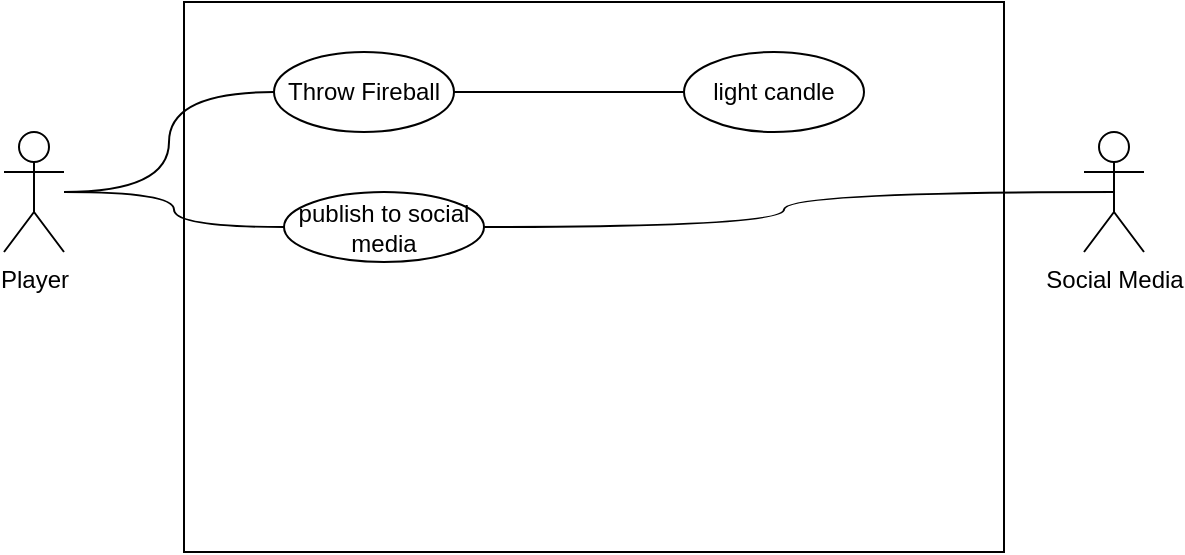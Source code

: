 <mxfile version="12.0.2" type="github" pages="4"><diagram id="MlXgdy3Qh1TRJ5J1MhRK" name="Page-1"><mxGraphModel dx="1408" dy="780" grid="1" gridSize="10" guides="1" tooltips="1" connect="1" arrows="1" fold="1" page="1" pageScale="1" pageWidth="1100" pageHeight="850" math="0" shadow="0"><root><mxCell id="0"/><mxCell id="1" parent="0"/><mxCell id="3-DKfyJoEdmM_sV1WmfE-1" value="Player" style="shape=umlActor;verticalLabelPosition=bottom;labelBackgroundColor=#ffffff;verticalAlign=top;html=1;" parent="1" vertex="1"><mxGeometry x="130" y="200" width="30" height="60" as="geometry"/></mxCell><mxCell id="3-DKfyJoEdmM_sV1WmfE-7" value="" style="rounded=0;whiteSpace=wrap;html=1;fillColor=#ffffff;" parent="1" vertex="1"><mxGeometry x="220" y="135" width="410" height="275" as="geometry"/></mxCell><mxCell id="3-DKfyJoEdmM_sV1WmfE-14" style="edgeStyle=orthogonalEdgeStyle;curved=1;orthogonalLoop=1;jettySize=auto;html=1;entryX=0;entryY=0.5;entryDx=0;entryDy=0;endArrow=none;endFill=0;strokeColor=#000000;" parent="1" source="3-DKfyJoEdmM_sV1WmfE-8" target="3-DKfyJoEdmM_sV1WmfE-9" edge="1"><mxGeometry relative="1" as="geometry"/></mxCell><mxCell id="3-DKfyJoEdmM_sV1WmfE-8" value="Throw Fireball" style="ellipse;whiteSpace=wrap;html=1;fillColor=none;" parent="1" vertex="1"><mxGeometry x="265" y="160" width="90" height="40" as="geometry"/></mxCell><mxCell id="3-DKfyJoEdmM_sV1WmfE-9" value="light candle" style="ellipse;whiteSpace=wrap;html=1;fillColor=none;" parent="1" vertex="1"><mxGeometry x="470" y="160" width="90" height="40" as="geometry"/></mxCell><mxCell id="3-DKfyJoEdmM_sV1WmfE-15" style="edgeStyle=orthogonalEdgeStyle;curved=1;orthogonalLoop=1;jettySize=auto;html=1;entryX=0.5;entryY=0.5;entryDx=0;entryDy=0;entryPerimeter=0;endArrow=none;endFill=0;strokeColor=#000000;" parent="1" source="3-DKfyJoEdmM_sV1WmfE-10" target="3-DKfyJoEdmM_sV1WmfE-11" edge="1"><mxGeometry relative="1" as="geometry"/></mxCell><mxCell id="3-DKfyJoEdmM_sV1WmfE-10" value="publish to social media" style="ellipse;whiteSpace=wrap;html=1;fillColor=none;" parent="1" vertex="1"><mxGeometry x="270" y="230" width="100" height="35" as="geometry"/></mxCell><mxCell id="3-DKfyJoEdmM_sV1WmfE-11" value="Social Media" style="shape=umlActor;verticalLabelPosition=bottom;labelBackgroundColor=#ffffff;verticalAlign=top;html=1;fillColor=none;" parent="1" vertex="1"><mxGeometry x="670" y="200" width="30" height="60" as="geometry"/></mxCell><mxCell id="3-DKfyJoEdmM_sV1WmfE-12" style="edgeStyle=orthogonalEdgeStyle;orthogonalLoop=1;jettySize=auto;html=1;entryX=0;entryY=0.5;entryDx=0;entryDy=0;strokeColor=#000000;curved=1;endArrow=none;endFill=0;" parent="1" source="3-DKfyJoEdmM_sV1WmfE-1" target="3-DKfyJoEdmM_sV1WmfE-8" edge="1"><mxGeometry relative="1" as="geometry"/></mxCell><mxCell id="3-DKfyJoEdmM_sV1WmfE-13" style="edgeStyle=orthogonalEdgeStyle;curved=1;orthogonalLoop=1;jettySize=auto;html=1;endArrow=none;endFill=0;strokeColor=#000000;" parent="1" source="3-DKfyJoEdmM_sV1WmfE-1" target="3-DKfyJoEdmM_sV1WmfE-10" edge="1"><mxGeometry relative="1" as="geometry"/></mxCell></root></mxGraphModel></diagram><diagram id="RSfHwQ7JE4eymBz8_NZm" name="Use Case"><mxGraphModel dx="1408" dy="780" grid="1" gridSize="10" guides="1" tooltips="1" connect="1" arrows="1" fold="1" page="1" pageScale="1" pageWidth="1100" pageHeight="850" math="0" shadow="0"><root><mxCell id="0dogH8wbRdKTh_WUvinO-0"/><mxCell id="0dogH8wbRdKTh_WUvinO-1" parent="0dogH8wbRdKTh_WUvinO-0"/><mxCell id="0dogH8wbRdKTh_WUvinO-2" value="&lt;font style=&quot;font-size: 18px&quot;&gt;Use Case Diagram&lt;br&gt;For Fireball Game&lt;/font&gt;" style="text;html=1;strokeColor=none;fillColor=none;align=center;verticalAlign=middle;whiteSpace=wrap;rounded=0;" parent="0dogH8wbRdKTh_WUvinO-1" vertex="1"><mxGeometry x="370" y="150" width="240" height="50" as="geometry"/></mxCell><mxCell id="0dogH8wbRdKTh_WUvinO-3" value="Player" style="shape=umlActor;verticalLabelPosition=bottom;labelBackgroundColor=#ffffff;verticalAlign=top;html=1;outlineConnect=0;" parent="0dogH8wbRdKTh_WUvinO-1" vertex="1"><mxGeometry x="140" y="320" width="30" height="60" as="geometry"/></mxCell><mxCell id="0dogH8wbRdKTh_WUvinO-5" value="" style="rounded=0;whiteSpace=wrap;html=1;" parent="0dogH8wbRdKTh_WUvinO-1" vertex="1"><mxGeometry x="200" y="220" width="649" height="350" as="geometry"/></mxCell><mxCell id="0dogH8wbRdKTh_WUvinO-13" style="edgeStyle=orthogonalEdgeStyle;orthogonalLoop=1;jettySize=auto;html=1;curved=1;exitX=0.5;exitY=0;exitDx=0;exitDy=0;" parent="0dogH8wbRdKTh_WUvinO-1" source="0dogH8wbRdKTh_WUvinO-6" target="0dogH8wbRdKTh_WUvinO-7" edge="1"><mxGeometry relative="1" as="geometry"/></mxCell><mxCell id="0dogH8wbRdKTh_WUvinO-14" style="edgeStyle=orthogonalEdgeStyle;curved=1;orthogonalLoop=1;jettySize=auto;html=1;" parent="0dogH8wbRdKTh_WUvinO-1" source="0dogH8wbRdKTh_WUvinO-6" target="0dogH8wbRdKTh_WUvinO-8" edge="1"><mxGeometry relative="1" as="geometry"/></mxCell><mxCell id="0dogH8wbRdKTh_WUvinO-6" value="Select Difficulty" style="ellipse;whiteSpace=wrap;html=1;" parent="0dogH8wbRdKTh_WUvinO-1" vertex="1"><mxGeometry x="240" y="330" width="75" height="50" as="geometry"/></mxCell><mxCell id="0dogH8wbRdKTh_WUvinO-16" style="edgeStyle=orthogonalEdgeStyle;curved=1;orthogonalLoop=1;jettySize=auto;html=1;entryX=0.5;entryY=0;entryDx=0;entryDy=0;" parent="0dogH8wbRdKTh_WUvinO-1" source="0dogH8wbRdKTh_WUvinO-7" target="jGRAtvuSyWDBgK6l-osN-3" edge="1"><mxGeometry relative="1" as="geometry"/></mxCell><mxCell id="0dogH8wbRdKTh_WUvinO-7" value="Hard:&amp;nbsp; Start with 5 Fireballs" style="ellipse;whiteSpace=wrap;html=1;" parent="0dogH8wbRdKTh_WUvinO-1" vertex="1"><mxGeometry x="330" y="270" width="90" height="60" as="geometry"/></mxCell><mxCell id="0dogH8wbRdKTh_WUvinO-15" style="edgeStyle=orthogonalEdgeStyle;curved=1;orthogonalLoop=1;jettySize=auto;html=1;entryX=0.5;entryY=1;entryDx=0;entryDy=0;" parent="0dogH8wbRdKTh_WUvinO-1" source="0dogH8wbRdKTh_WUvinO-8" target="jGRAtvuSyWDBgK6l-osN-3" edge="1"><mxGeometry relative="1" as="geometry"><Array as="points"/></mxGeometry></mxCell><mxCell id="0dogH8wbRdKTh_WUvinO-8" value="Easy: Start with 15 Fireballs" style="ellipse;whiteSpace=wrap;html=1;" parent="0dogH8wbRdKTh_WUvinO-1" vertex="1"><mxGeometry x="330" y="380" width="98" height="65" as="geometry"/></mxCell><mxCell id="jGRAtvuSyWDBgK6l-osN-7" style="edgeStyle=orthogonalEdgeStyle;curved=1;orthogonalLoop=1;jettySize=auto;html=1;" edge="1" parent="0dogH8wbRdKTh_WUvinO-1" source="0dogH8wbRdKTh_WUvinO-10" target="jGRAtvuSyWDBgK6l-osN-1"><mxGeometry relative="1" as="geometry"/></mxCell><mxCell id="0dogH8wbRdKTh_WUvinO-10" value="Hit 5 Candles to progress to the next level" style="ellipse;whiteSpace=wrap;html=1;" parent="0dogH8wbRdKTh_WUvinO-1" vertex="1"><mxGeometry x="590" y="320" width="90" height="60" as="geometry"/></mxCell><mxCell id="0dogH8wbRdKTh_WUvinO-11" style="edgeStyle=orthogonalEdgeStyle;rounded=0;orthogonalLoop=1;jettySize=auto;html=1;exitX=0.5;exitY=1;exitDx=0;exitDy=0;" parent="0dogH8wbRdKTh_WUvinO-1" source="0dogH8wbRdKTh_WUvinO-7" target="0dogH8wbRdKTh_WUvinO-7" edge="1"><mxGeometry relative="1" as="geometry"/></mxCell><mxCell id="0dogH8wbRdKTh_WUvinO-12" style="edgeStyle=orthogonalEdgeStyle;orthogonalLoop=1;jettySize=auto;html=1;curved=1;" parent="0dogH8wbRdKTh_WUvinO-1" source="0dogH8wbRdKTh_WUvinO-3" target="0dogH8wbRdKTh_WUvinO-6" edge="1"><mxGeometry relative="1" as="geometry"/></mxCell><mxCell id="jGRAtvuSyWDBgK6l-osN-2" style="edgeStyle=orthogonalEdgeStyle;rounded=0;orthogonalLoop=1;jettySize=auto;html=1;exitX=0.5;exitY=0.5;exitDx=0;exitDy=0;exitPerimeter=0;" edge="1" parent="0dogH8wbRdKTh_WUvinO-1" source="jGRAtvuSyWDBgK6l-osN-1"><mxGeometry relative="1" as="geometry"><mxPoint x="920" y="365" as="targetPoint"/></mxGeometry></mxCell><mxCell id="jGRAtvuSyWDBgK6l-osN-1" value="LeaderBoard" style="shape=umlActor;verticalLabelPosition=bottom;labelBackgroundColor=#ffffff;verticalAlign=top;html=1;outlineConnect=0;" vertex="1" parent="0dogH8wbRdKTh_WUvinO-1"><mxGeometry x="910" y="330" width="30" height="60" as="geometry"/></mxCell><mxCell id="jGRAtvuSyWDBgK6l-osN-6" style="edgeStyle=orthogonalEdgeStyle;orthogonalLoop=1;jettySize=auto;html=1;curved=1;" edge="1" parent="0dogH8wbRdKTh_WUvinO-1" source="jGRAtvuSyWDBgK6l-osN-3" target="0dogH8wbRdKTh_WUvinO-10"><mxGeometry relative="1" as="geometry"/></mxCell><mxCell id="jGRAtvuSyWDBgK6l-osN-3" value="Throw Fire ball" style="ellipse;whiteSpace=wrap;html=1;" vertex="1" parent="0dogH8wbRdKTh_WUvinO-1"><mxGeometry x="469" y="330" width="81" height="40" as="geometry"/></mxCell></root></mxGraphModel></diagram><diagram id="E83hGIjVx2nK1UqShQQ1" name="Page-3"><mxGraphModel dx="1408" dy="780" grid="1" gridSize="10" guides="1" tooltips="1" connect="1" arrows="1" fold="1" page="1" pageScale="1" pageWidth="850" pageHeight="1100" math="0" shadow="0"><root><mxCell id="tdFbPzZ3-Q6wLwWNoxd8-0"/><mxCell id="tdFbPzZ3-Q6wLwWNoxd8-1" parent="tdFbPzZ3-Q6wLwWNoxd8-0"/><mxCell id="tdFbPzZ3-Q6wLwWNoxd8-2" value="player" style="rounded=0;whiteSpace=wrap;html=1;" vertex="1" parent="tdFbPzZ3-Q6wLwWNoxd8-1"><mxGeometry x="330" y="340" width="120" height="60" as="geometry"/></mxCell><mxCell id="tdFbPzZ3-Q6wLwWNoxd8-4" value="Select difficulty" style="rounded=0;whiteSpace=wrap;html=1;" vertex="1" parent="tdFbPzZ3-Q6wLwWNoxd8-1"><mxGeometry x="330" y="230" width="120" height="60" as="geometry"/></mxCell><mxCell id="7SjD5jaBlZxsPKzKfuaA-0" value="Amount Fireballs" style="rounded=0;whiteSpace=wrap;html=1;" vertex="1" parent="tdFbPzZ3-Q6wLwWNoxd8-1"><mxGeometry x="540" y="340" width="120" height="60" as="geometry"/></mxCell><mxCell id="3Y9RxcxHPltoxv-k4IkY-1" value="Candles" style="rounded=0;whiteSpace=wrap;html=1;" vertex="1" parent="tdFbPzZ3-Q6wLwWNoxd8-1"><mxGeometry x="130" y="340" width="120" height="60" as="geometry"/></mxCell><mxCell id="3Y9RxcxHPltoxv-k4IkY-3" value="" style="endArrow=none;html=1;exitX=0.5;exitY=0;exitDx=0;exitDy=0;entryX=0.5;entryY=1;entryDx=0;entryDy=0;" edge="1" parent="tdFbPzZ3-Q6wLwWNoxd8-1" source="tdFbPzZ3-Q6wLwWNoxd8-2" target="tdFbPzZ3-Q6wLwWNoxd8-4"><mxGeometry width="50" height="50" relative="1" as="geometry"><mxPoint x="130" y="470" as="sourcePoint"/><mxPoint x="180" y="420" as="targetPoint"/><Array as="points"/></mxGeometry></mxCell><mxCell id="3Y9RxcxHPltoxv-k4IkY-4" value="" style="endArrow=none;html=1;entryX=0;entryY=0.5;entryDx=0;entryDy=0;" edge="1" parent="tdFbPzZ3-Q6wLwWNoxd8-1" source="tdFbPzZ3-Q6wLwWNoxd8-2" target="7SjD5jaBlZxsPKzKfuaA-0"><mxGeometry width="50" height="50" relative="1" as="geometry"><mxPoint x="490" y="280" as="sourcePoint"/><mxPoint x="540" y="230" as="targetPoint"/></mxGeometry></mxCell><mxCell id="3Y9RxcxHPltoxv-k4IkY-5" value="" style="endArrow=none;html=1;exitX=1;exitY=0.5;exitDx=0;exitDy=0;entryX=0;entryY=0.5;entryDx=0;entryDy=0;" edge="1" parent="tdFbPzZ3-Q6wLwWNoxd8-1" source="3Y9RxcxHPltoxv-k4IkY-1" target="tdFbPzZ3-Q6wLwWNoxd8-2"><mxGeometry width="50" height="50" relative="1" as="geometry"><mxPoint x="280" y="280" as="sourcePoint"/><mxPoint x="340" y="260" as="targetPoint"/></mxGeometry></mxCell><mxCell id="3Y9RxcxHPltoxv-k4IkY-6" value="1" style="text;html=1;resizable=0;points=[];autosize=1;align=left;verticalAlign=top;spacingTop=-4;" vertex="1" parent="tdFbPzZ3-Q6wLwWNoxd8-1"><mxGeometry x="370" y="320" width="20" height="20" as="geometry"/></mxCell><mxCell id="3Y9RxcxHPltoxv-k4IkY-7" value="1" style="text;html=1;resizable=0;points=[];autosize=1;align=left;verticalAlign=top;spacingTop=-4;" vertex="1" parent="tdFbPzZ3-Q6wLwWNoxd8-1"><mxGeometry x="370" y="290" width="20" height="20" as="geometry"/></mxCell><mxCell id="3Y9RxcxHPltoxv-k4IkY-9" value="1" style="text;html=1;resizable=0;points=[];autosize=1;align=left;verticalAlign=top;spacingTop=-4;" vertex="1" parent="tdFbPzZ3-Q6wLwWNoxd8-1"><mxGeometry x="450" y="350" width="20" height="20" as="geometry"/></mxCell><mxCell id="3Y9RxcxHPltoxv-k4IkY-10" value="" style="endArrow=none;html=1;entryX=0;entryY=0.5;entryDx=0;entryDy=0;exitX=1;exitY=0.5;exitDx=0;exitDy=0;" edge="1" parent="tdFbPzZ3-Q6wLwWNoxd8-1" source="tdFbPzZ3-Q6wLwWNoxd8-2" target="3Y9RxcxHPltoxv-k4IkY-9"><mxGeometry width="50" height="50" relative="1" as="geometry"><mxPoint x="450" y="370" as="sourcePoint"/><mxPoint x="540" y="370" as="targetPoint"/></mxGeometry></mxCell><mxCell id="3Y9RxcxHPltoxv-k4IkY-11" value="5..10" style="text;html=1;resizable=0;points=[];autosize=1;align=left;verticalAlign=top;spacingTop=-4;" vertex="1" parent="tdFbPzZ3-Q6wLwWNoxd8-1"><mxGeometry x="500" y="350" width="40" height="20" as="geometry"/></mxCell><mxCell id="3Y9RxcxHPltoxv-k4IkY-12" value="1" style="text;html=1;resizable=0;points=[];autosize=1;align=left;verticalAlign=top;spacingTop=-4;" vertex="1" parent="tdFbPzZ3-Q6wLwWNoxd8-1"><mxGeometry x="307" y="350" width="20" height="20" as="geometry"/></mxCell><mxCell id="3Y9RxcxHPltoxv-k4IkY-13" value="1..50" style="text;html=1;resizable=0;points=[];autosize=1;align=left;verticalAlign=top;spacingTop=-4;" vertex="1" parent="tdFbPzZ3-Q6wLwWNoxd8-1"><mxGeometry x="250" y="350" width="40" height="20" as="geometry"/></mxCell><mxCell id="mvz0VmhIBpdcnNGAVh9N-1" value="Leaderboard" style="rounded=0;whiteSpace=wrap;html=1;" vertex="1" parent="tdFbPzZ3-Q6wLwWNoxd8-1"><mxGeometry x="330" y="470" width="120" height="60" as="geometry"/></mxCell><mxCell id="mvz0VmhIBpdcnNGAVh9N-2" value="" style="endArrow=none;html=1;entryX=0.5;entryY=1;entryDx=0;entryDy=0;exitX=0.5;exitY=0;exitDx=0;exitDy=0;" edge="1" parent="tdFbPzZ3-Q6wLwWNoxd8-1" source="mvz0VmhIBpdcnNGAVh9N-1" target="tdFbPzZ3-Q6wLwWNoxd8-2"><mxGeometry width="50" height="50" relative="1" as="geometry"><mxPoint x="370" y="470" as="sourcePoint"/><mxPoint x="420" y="420" as="targetPoint"/></mxGeometry></mxCell><mxCell id="mvz0VmhIBpdcnNGAVh9N-3" value="1" style="text;html=1;resizable=0;points=[];autosize=1;align=left;verticalAlign=top;spacingTop=-4;" vertex="1" parent="tdFbPzZ3-Q6wLwWNoxd8-1"><mxGeometry x="370" y="450" width="20" height="20" as="geometry"/></mxCell><mxCell id="mvz0VmhIBpdcnNGAVh9N-4" value="1..*" style="text;html=1;resizable=0;points=[];autosize=1;align=left;verticalAlign=top;spacingTop=-4;" vertex="1" parent="tdFbPzZ3-Q6wLwWNoxd8-1"><mxGeometry x="360" y="400" width="30" height="20" as="geometry"/></mxCell></root></mxGraphModel></diagram><diagram id="PSNghPy00IrsM_g4NxGT" name="Page-4"><mxGraphModel dx="1408" dy="780" grid="1" gridSize="10" guides="1" tooltips="1" connect="1" arrows="1" fold="1" page="1" pageScale="1" pageWidth="1100" pageHeight="850" math="0" shadow="0"><root><mxCell id="2BrT1Qo353-wQhnIyN2Z-0"/><mxCell id="2BrT1Qo353-wQhnIyN2Z-1" parent="2BrT1Qo353-wQhnIyN2Z-0"/><mxCell id="2BrT1Qo353-wQhnIyN2Z-2" value="Player" style="shape=umlActor;verticalLabelPosition=bottom;labelBackgroundColor=#ffffff;verticalAlign=top;html=1;outlineConnect=0;" vertex="1" parent="2BrT1Qo353-wQhnIyN2Z-1"><mxGeometry x="100" y="250" width="30" height="60" as="geometry"/></mxCell><mxCell id="2BrT1Qo353-wQhnIyN2Z-5" value="Select Difficulty" style="rounded=0;whiteSpace=wrap;html=1;" vertex="1" parent="2BrT1Qo353-wQhnIyN2Z-1"><mxGeometry x="170" y="250" width="120" height="60" as="geometry"/></mxCell><mxCell id="ug27w6m4ghslErKwke-y-0" value="Hard" style="rounded=0;whiteSpace=wrap;html=1;" vertex="1" parent="2BrT1Qo353-wQhnIyN2Z-1"><mxGeometry x="350" y="250" width="120" height="60" as="geometry"/></mxCell><mxCell id="ug27w6m4ghslErKwke-y-1" value="Candles" style="rounded=0;whiteSpace=wrap;html=1;" vertex="1" parent="2BrT1Qo353-wQhnIyN2Z-1"><mxGeometry x="680" y="250" width="120" height="60" as="geometry"/></mxCell><mxCell id="EzoTVGRWJA1FM7TqjIFP-3" value="Progress to next level" style="rounded=0;whiteSpace=wrap;html=1;" vertex="1" parent="2BrT1Qo353-wQhnIyN2Z-1"><mxGeometry x="850" y="250" width="120" height="60" as="geometry"/></mxCell><mxCell id="EzoTVGRWJA1FM7TqjIFP-4" value="Amount of Fireballs" style="rounded=0;whiteSpace=wrap;html=1;" vertex="1" parent="2BrT1Qo353-wQhnIyN2Z-1"><mxGeometry x="520" y="250" width="115" height="60" as="geometry"/></mxCell><mxCell id="EzoTVGRWJA1FM7TqjIFP-5" value="" style="endArrow=none;dashed=1;html=1;" edge="1" parent="2BrT1Qo353-wQhnIyN2Z-1"><mxGeometry width="50" height="50" relative="1" as="geometry"><mxPoint x="120" y="690" as="sourcePoint"/><mxPoint x="120" y="340" as="targetPoint"/></mxGeometry></mxCell><mxCell id="EzoTVGRWJA1FM7TqjIFP-6" value="" style="endArrow=none;dashed=1;html=1;" edge="1" parent="2BrT1Qo353-wQhnIyN2Z-1"><mxGeometry width="50" height="50" relative="1" as="geometry"><mxPoint x="229.5" y="690" as="sourcePoint"/><mxPoint x="229.5" y="340" as="targetPoint"/></mxGeometry></mxCell><mxCell id="EzoTVGRWJA1FM7TqjIFP-8" value="" style="endArrow=none;dashed=1;html=1;" edge="1" parent="2BrT1Qo353-wQhnIyN2Z-1"><mxGeometry width="50" height="50" relative="1" as="geometry"><mxPoint x="409.5" y="690" as="sourcePoint"/><mxPoint x="409.5" y="340" as="targetPoint"/></mxGeometry></mxCell><mxCell id="EzoTVGRWJA1FM7TqjIFP-9" value="" style="endArrow=none;dashed=1;html=1;" edge="1" parent="2BrT1Qo353-wQhnIyN2Z-1"><mxGeometry width="50" height="50" relative="1" as="geometry"><mxPoint x="577" y="690" as="sourcePoint"/><mxPoint x="577" y="340" as="targetPoint"/></mxGeometry></mxCell><mxCell id="EzoTVGRWJA1FM7TqjIFP-10" value="" style="endArrow=none;dashed=1;html=1;" edge="1" parent="2BrT1Qo353-wQhnIyN2Z-1"><mxGeometry width="50" height="50" relative="1" as="geometry"><mxPoint x="739.5" y="690" as="sourcePoint"/><mxPoint x="739.5" y="340" as="targetPoint"/></mxGeometry></mxCell><mxCell id="EzoTVGRWJA1FM7TqjIFP-11" value="" style="endArrow=none;dashed=1;html=1;" edge="1" parent="2BrT1Qo353-wQhnIyN2Z-1"><mxGeometry width="50" height="50" relative="1" as="geometry"><mxPoint x="909.5" y="690" as="sourcePoint"/><mxPoint x="909.5" y="340" as="targetPoint"/></mxGeometry></mxCell><mxCell id="EzoTVGRWJA1FM7TqjIFP-12" value="" style="endArrow=classic;html=1;" edge="1" parent="2BrT1Qo353-wQhnIyN2Z-1"><mxGeometry width="50" height="50" relative="1" as="geometry"><mxPoint x="120" y="360" as="sourcePoint"/><mxPoint x="220" y="360" as="targetPoint"/></mxGeometry></mxCell><mxCell id="EzoTVGRWJA1FM7TqjIFP-14" value="" style="endArrow=classic;html=1;" edge="1" parent="2BrT1Qo353-wQhnIyN2Z-1"><mxGeometry width="50" height="50" relative="1" as="geometry"><mxPoint x="230" y="390" as="sourcePoint"/><mxPoint x="370" y="390" as="targetPoint"/></mxGeometry></mxCell><mxCell id="EzoTVGRWJA1FM7TqjIFP-17" value="" style="endArrow=classic;html=1;" edge="1" parent="2BrT1Qo353-wQhnIyN2Z-1"><mxGeometry width="50" height="50" relative="1" as="geometry"><mxPoint x="410" y="410" as="sourcePoint"/><mxPoint x="570" y="410" as="targetPoint"/></mxGeometry></mxCell></root></mxGraphModel></diagram></mxfile>